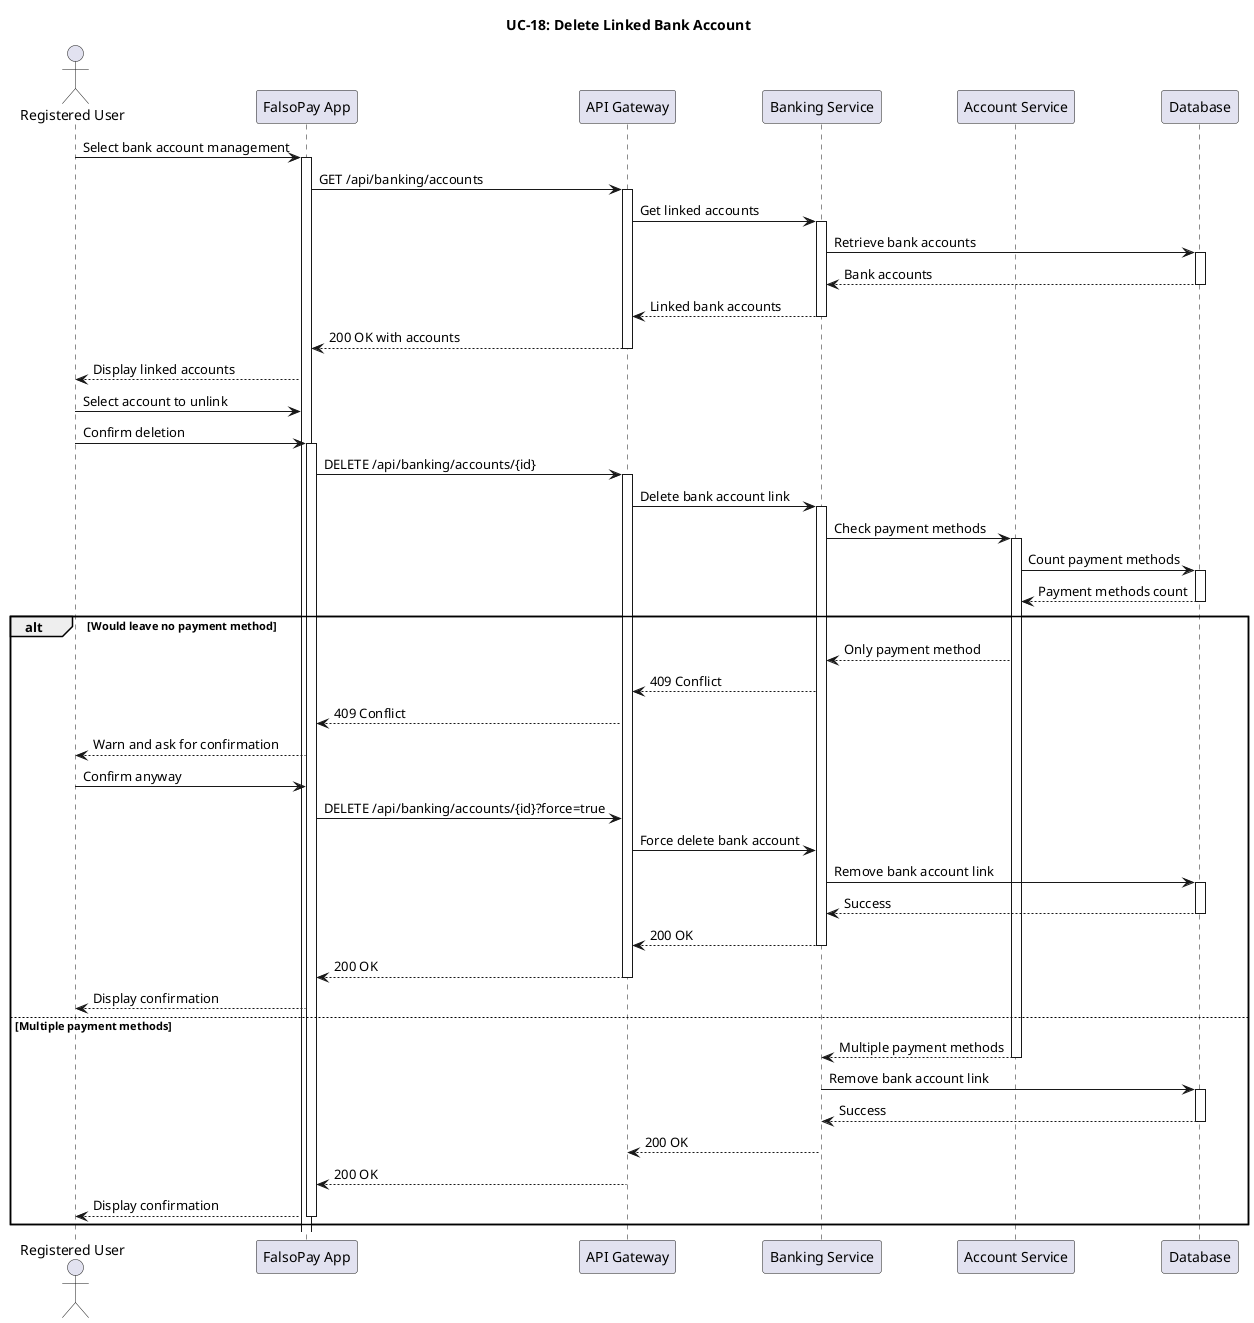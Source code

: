 @startuml UC18-DeleteLinkedBankAccount

actor "Registered User" as User
participant "FalsoPay App" as App
participant "API Gateway" as Gateway
participant "Banking Service" as BankService
participant "Account Service" as AccountService
participant "Database" as DB

title UC-18: Delete Linked Bank Account

User -> App: Select bank account management
activate App

App -> Gateway: GET /api/banking/accounts
activate Gateway

Gateway -> BankService: Get linked accounts
activate BankService

BankService -> DB: Retrieve bank accounts
activate DB
DB --> BankService: Bank accounts
deactivate DB

BankService --> Gateway: Linked bank accounts
deactivate BankService

Gateway --> App: 200 OK with accounts
deactivate Gateway

App --> User: Display linked accounts

User -> App: Select account to unlink
User -> App: Confirm deletion
activate App

App -> Gateway: DELETE /api/banking/accounts/{id}
activate Gateway

Gateway -> BankService: Delete bank account link
activate BankService

BankService -> AccountService: Check payment methods
activate AccountService

AccountService -> DB: Count payment methods
activate DB
DB --> AccountService: Payment methods count
deactivate DB

alt Would leave no payment method
    AccountService --> BankService: Only payment method
    BankService --> Gateway: 409 Conflict
    Gateway --> App: 409 Conflict
    App --> User: Warn and ask for confirmation
    
    User -> App: Confirm anyway
    App -> Gateway: DELETE /api/banking/accounts/{id}?force=true
    Gateway -> BankService: Force delete bank account
    
    BankService -> DB: Remove bank account link
    activate DB
    DB --> BankService: Success
    deactivate DB
    
    BankService --> Gateway: 200 OK
    deactivate BankService
    
    Gateway --> App: 200 OK
    deactivate Gateway
    
    App --> User: Display confirmation
else Multiple payment methods
    AccountService --> BankService: Multiple payment methods
    deactivate AccountService
    
    BankService -> DB: Remove bank account link
    activate DB
    DB --> BankService: Success
    deactivate DB
    
    BankService --> Gateway: 200 OK
    deactivate BankService
    
    Gateway --> App: 200 OK
    deactivate Gateway
    
    App --> User: Display confirmation
    deactivate App
end

@enduml 